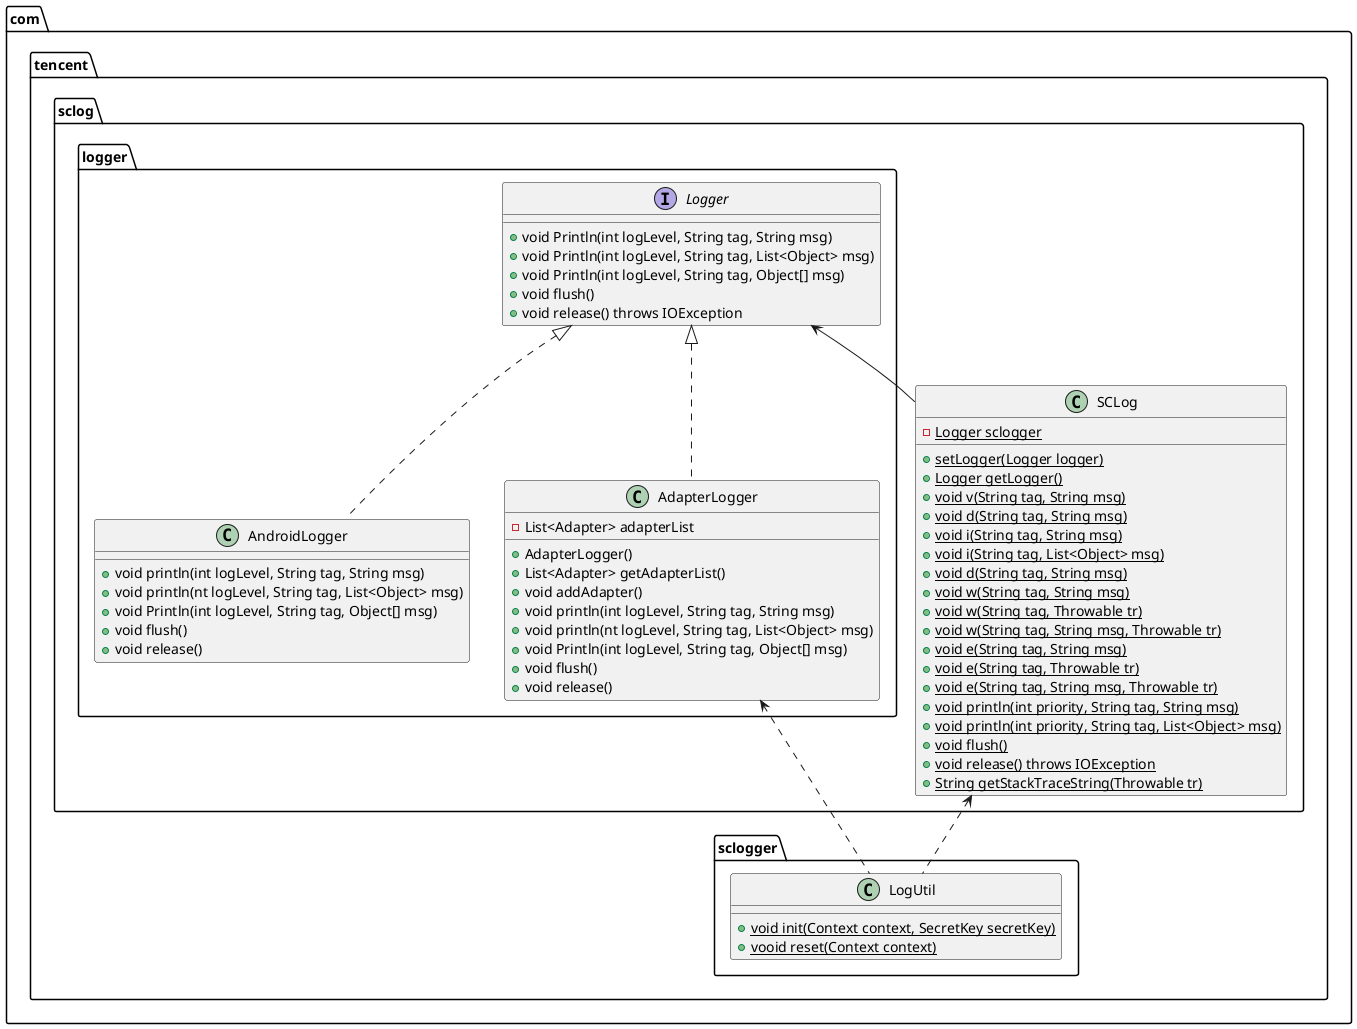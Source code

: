@startuml SCLog
package "com.tencent.sclog"{
    Class SCLog{
        -{static} Logger sclogger
        +{static} setLogger(Logger logger)
        +{static} Logger getLogger()
        +{static} void v(String tag, String msg)
        +{static} void d(String tag, String msg)
        +{static} void i(String tag, String msg)
        +{static} void i(String tag, List<Object> msg)
        +{static} void d(String tag, String msg)
        +{static} void w(String tag, String msg)
        +{static} void w(String tag, Throwable tr)
        +{static} void w(String tag, String msg, Throwable tr)
        +{static} void e(String tag, String msg)
        +{static} void e(String tag, Throwable tr)
        +{static} void e(String tag, String msg, Throwable tr)
        +{static} void println(int priority, String tag, String msg)
        +{static} void println(int priority, String tag, List<Object> msg)
        +{static} void flush()
        +{static} void release() throws IOException
        +{static} String getStackTraceString(Throwable tr)
    }
package "com.tencent.sclog.logger"{
    Interface Logger{
        +void Println(int logLevel, String tag, String msg)
        +void Println(int logLevel, String tag, List<Object> msg)
        +void Println(int logLevel, String tag, Object[] msg)
        +void flush()
        +void release() throws IOException
}
    Class AndroidLogger{
        +void println(int logLevel, String tag, String msg)
        +void println(nt logLevel, String tag, List<Object> msg)
        +void Println(int logLevel, String tag, Object[] msg)
        +void flush()
        +void release()
    }   
    Class AdapterLogger{
        -List<Adapter> adapterList
        +AdapterLogger()
        +List<Adapter> getAdapterList()
        +void addAdapter()
        +void println(int logLevel, String tag, String msg)
        +void println(nt logLevel, String tag, List<Object> msg)
        +void Println(int logLevel, String tag, Object[] msg)
        +void flush()
        +void release()
    }
    Logger <|.. AndroidLogger
    Logger <|.. AdapterLogger
    Logger <-- SCLog
}
package "com.tencent.sclogger"{
    Class LogUtil{
        +{static} void init(Context context, SecretKey secretKey)
        +{static} vooid reset(Context context)
    }
    AdapterLogger <.. LogUtil
    SCLog  <.. LogUtil
}
}


@enduml

